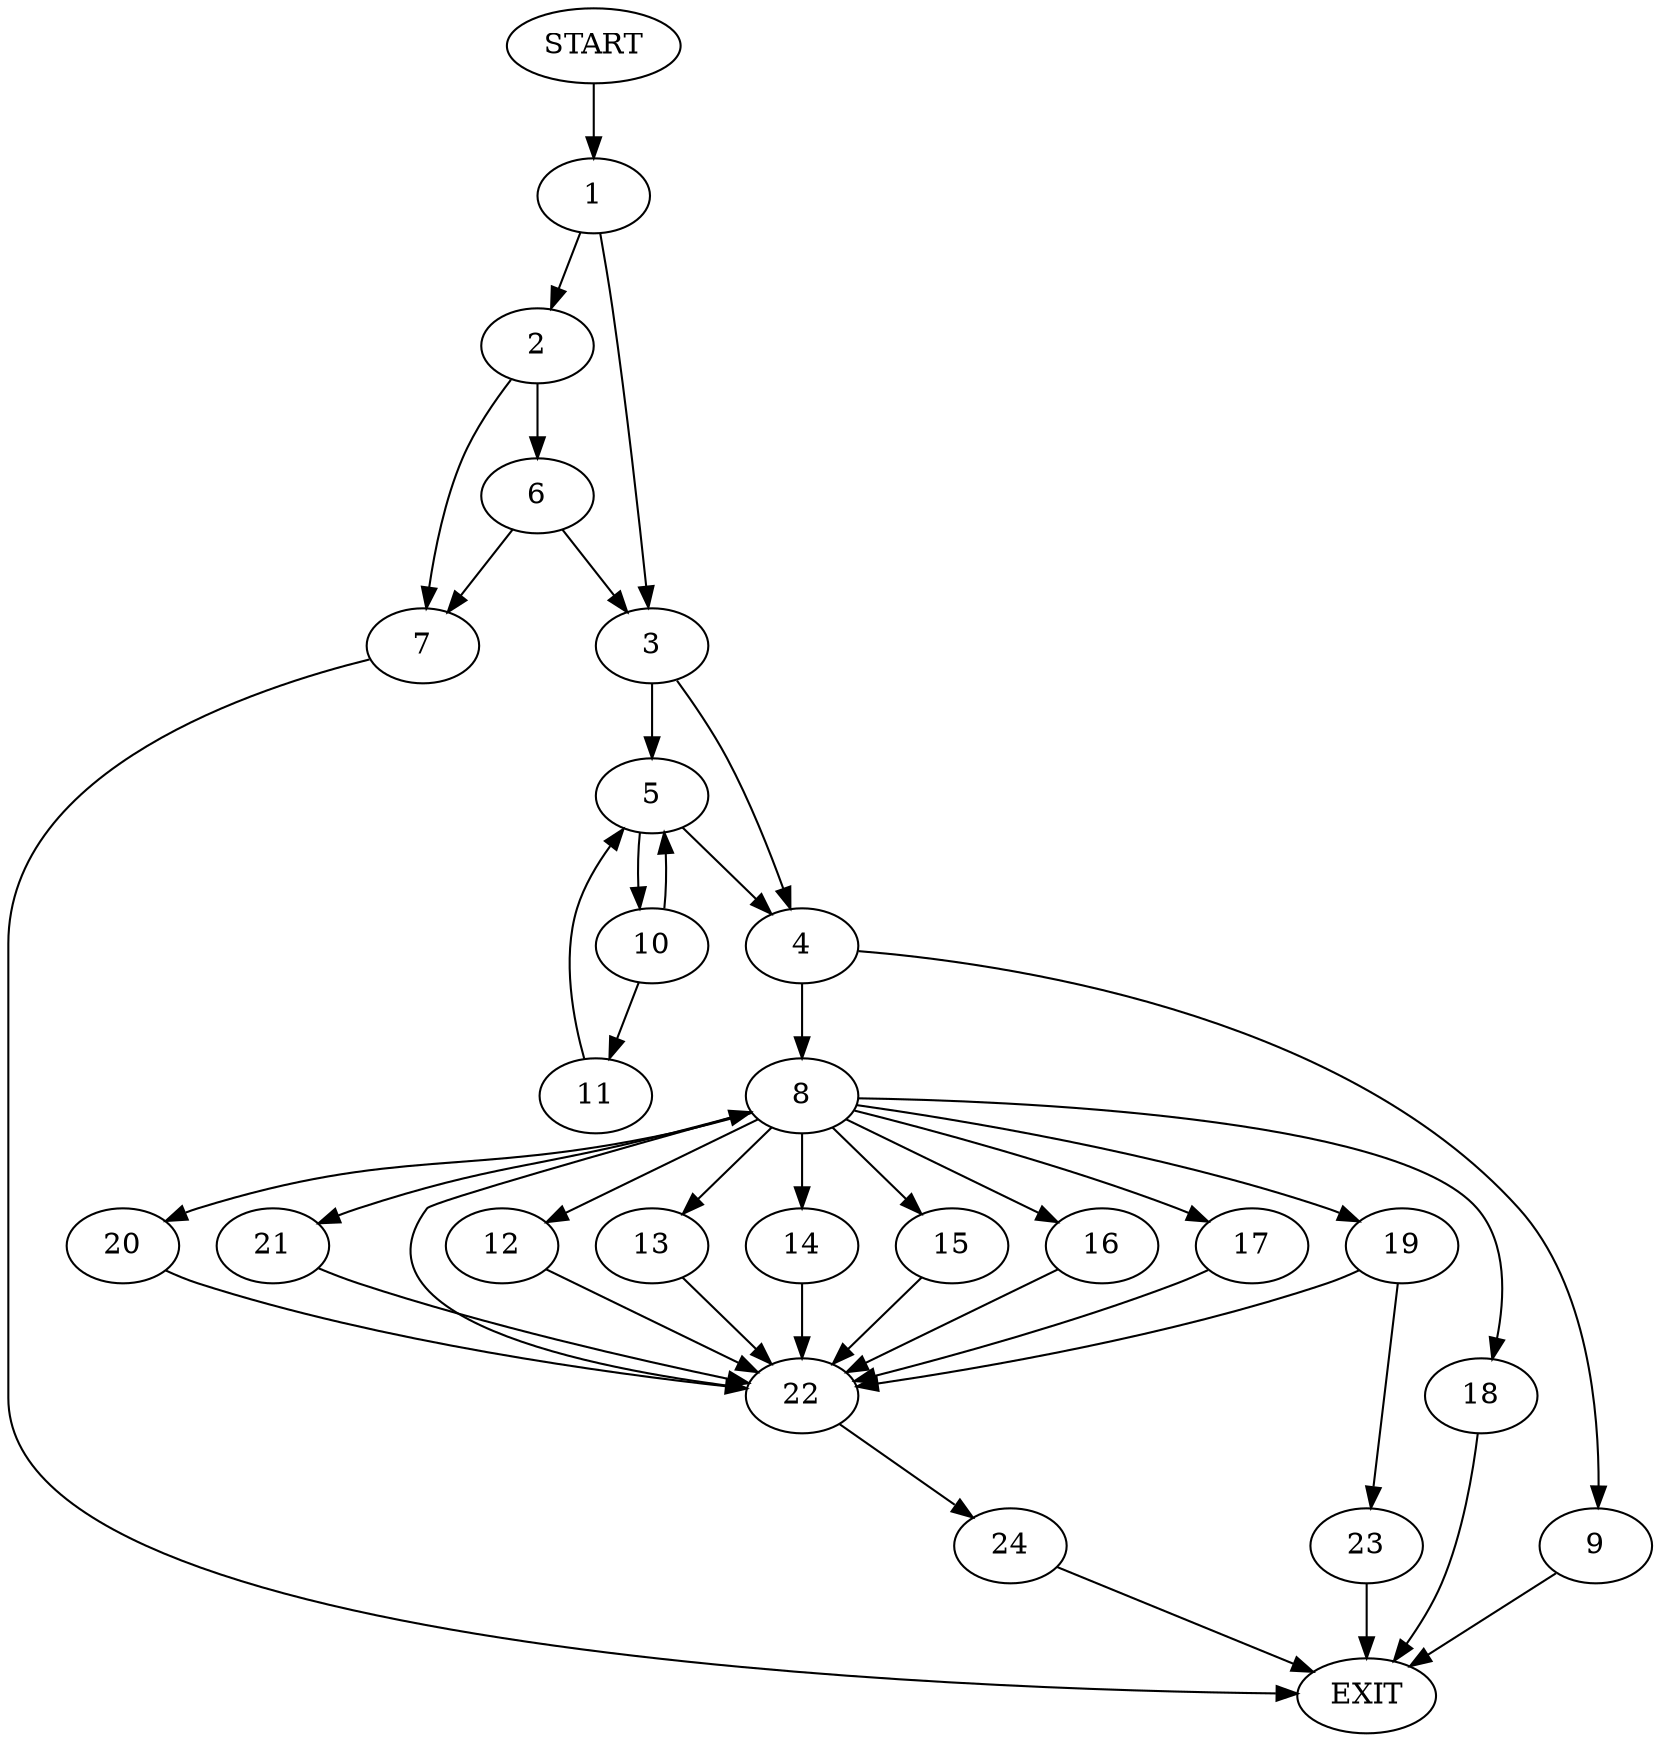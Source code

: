 digraph {
0 [label="START"]
25 [label="EXIT"]
0 -> 1
1 -> 2
1 -> 3
3 -> 4
3 -> 5
2 -> 6
2 -> 7
7 -> 25
6 -> 7
6 -> 3
4 -> 8
4 -> 9
5 -> 4
5 -> 10
10 -> 5
10 -> 11
11 -> 5
8 -> 12
8 -> 13
8 -> 14
8 -> 15
8 -> 16
8 -> 17
8 -> 18
8 -> 19
8 -> 20
8 -> 21
9 -> 25
19 -> 22
19 -> 23
12 -> 22
16 -> 22
13 -> 22
14 -> 22
15 -> 22
21 -> 22
20 -> 22
18 -> 25
17 -> 22
22 -> 24
22 -> 8
23 -> 25
24 -> 25
}
